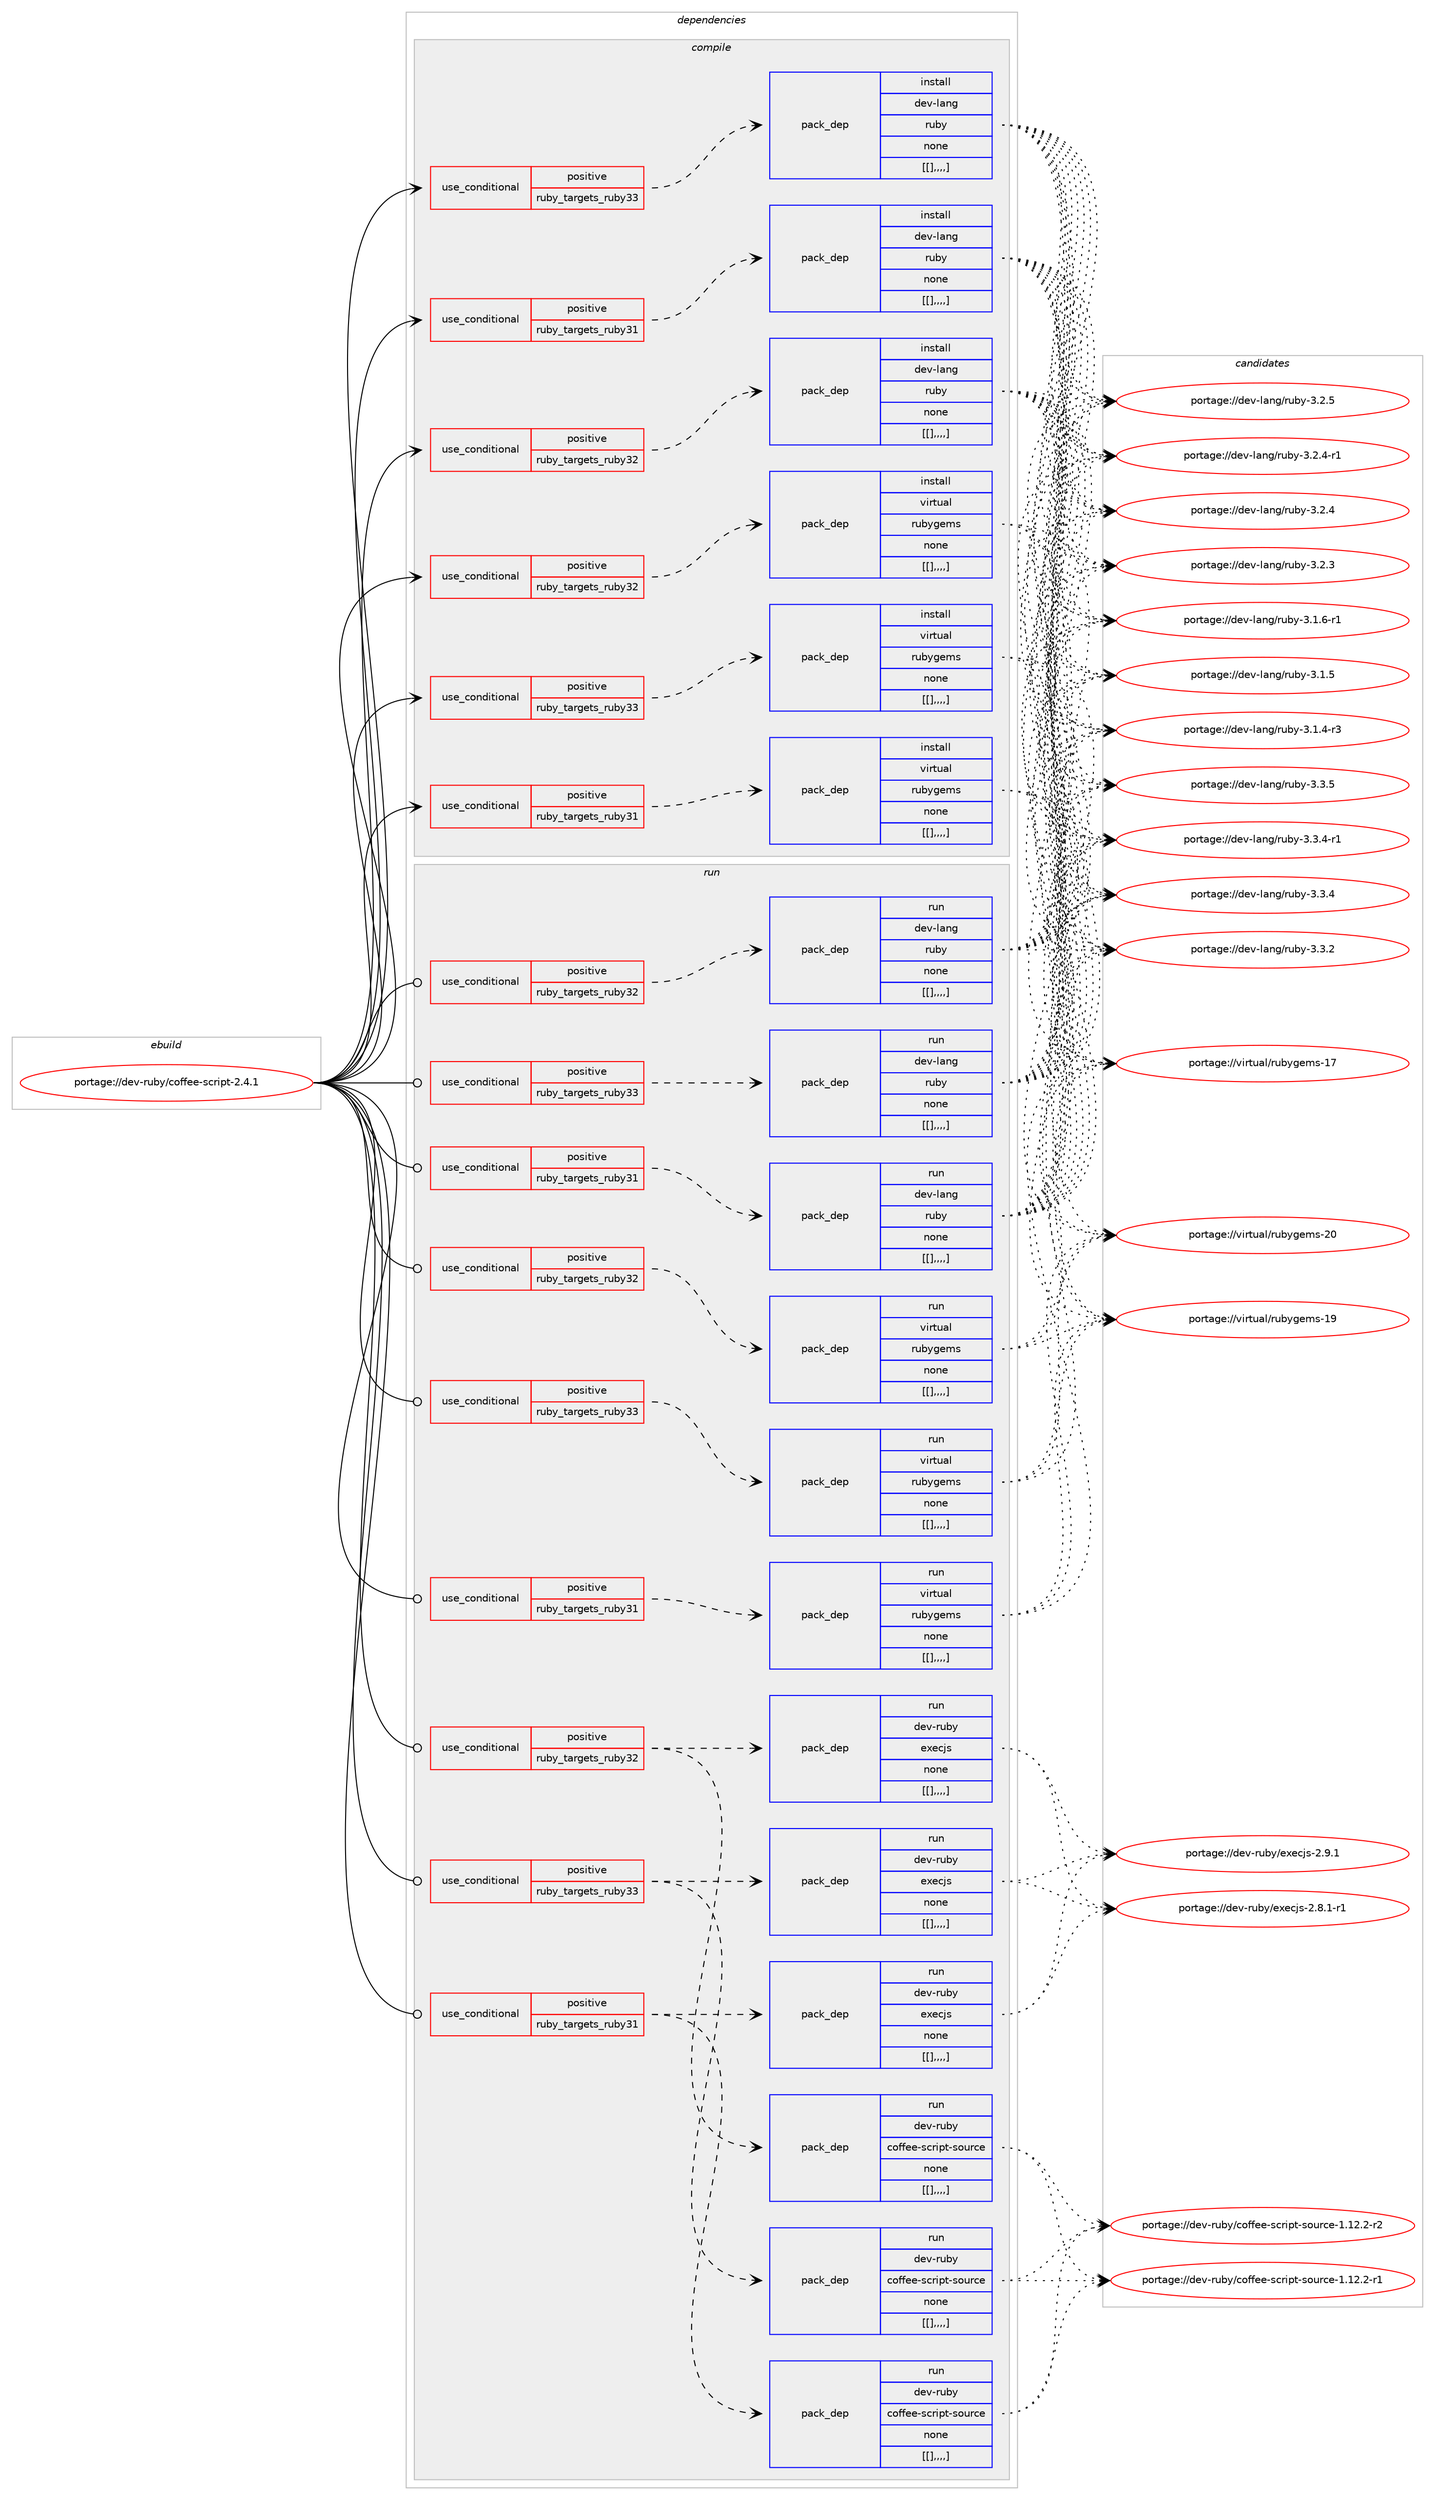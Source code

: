 digraph prolog {

# *************
# Graph options
# *************

newrank=true;
concentrate=true;
compound=true;
graph [rankdir=LR,fontname=Helvetica,fontsize=10,ranksep=1.5];#, ranksep=2.5, nodesep=0.2];
edge  [arrowhead=vee];
node  [fontname=Helvetica,fontsize=10];

# **********
# The ebuild
# **********

subgraph cluster_leftcol {
color=gray;
label=<<i>ebuild</i>>;
id [label="portage://dev-ruby/coffee-script-2.4.1", color=red, width=4, href="../dev-ruby/coffee-script-2.4.1.svg"];
}

# ****************
# The dependencies
# ****************

subgraph cluster_midcol {
color=gray;
label=<<i>dependencies</i>>;
subgraph cluster_compile {
fillcolor="#eeeeee";
style=filled;
label=<<i>compile</i>>;
subgraph cond46985 {
dependency182143 [label=<<TABLE BORDER="0" CELLBORDER="1" CELLSPACING="0" CELLPADDING="4"><TR><TD ROWSPAN="3" CELLPADDING="10">use_conditional</TD></TR><TR><TD>positive</TD></TR><TR><TD>ruby_targets_ruby31</TD></TR></TABLE>>, shape=none, color=red];
subgraph pack133872 {
dependency182144 [label=<<TABLE BORDER="0" CELLBORDER="1" CELLSPACING="0" CELLPADDING="4" WIDTH="220"><TR><TD ROWSPAN="6" CELLPADDING="30">pack_dep</TD></TR><TR><TD WIDTH="110">install</TD></TR><TR><TD>dev-lang</TD></TR><TR><TD>ruby</TD></TR><TR><TD>none</TD></TR><TR><TD>[[],,,,]</TD></TR></TABLE>>, shape=none, color=blue];
}
dependency182143:e -> dependency182144:w [weight=20,style="dashed",arrowhead="vee"];
}
id:e -> dependency182143:w [weight=20,style="solid",arrowhead="vee"];
subgraph cond46986 {
dependency182145 [label=<<TABLE BORDER="0" CELLBORDER="1" CELLSPACING="0" CELLPADDING="4"><TR><TD ROWSPAN="3" CELLPADDING="10">use_conditional</TD></TR><TR><TD>positive</TD></TR><TR><TD>ruby_targets_ruby31</TD></TR></TABLE>>, shape=none, color=red];
subgraph pack133873 {
dependency182146 [label=<<TABLE BORDER="0" CELLBORDER="1" CELLSPACING="0" CELLPADDING="4" WIDTH="220"><TR><TD ROWSPAN="6" CELLPADDING="30">pack_dep</TD></TR><TR><TD WIDTH="110">install</TD></TR><TR><TD>virtual</TD></TR><TR><TD>rubygems</TD></TR><TR><TD>none</TD></TR><TR><TD>[[],,,,]</TD></TR></TABLE>>, shape=none, color=blue];
}
dependency182145:e -> dependency182146:w [weight=20,style="dashed",arrowhead="vee"];
}
id:e -> dependency182145:w [weight=20,style="solid",arrowhead="vee"];
subgraph cond46987 {
dependency182147 [label=<<TABLE BORDER="0" CELLBORDER="1" CELLSPACING="0" CELLPADDING="4"><TR><TD ROWSPAN="3" CELLPADDING="10">use_conditional</TD></TR><TR><TD>positive</TD></TR><TR><TD>ruby_targets_ruby32</TD></TR></TABLE>>, shape=none, color=red];
subgraph pack133874 {
dependency182148 [label=<<TABLE BORDER="0" CELLBORDER="1" CELLSPACING="0" CELLPADDING="4" WIDTH="220"><TR><TD ROWSPAN="6" CELLPADDING="30">pack_dep</TD></TR><TR><TD WIDTH="110">install</TD></TR><TR><TD>dev-lang</TD></TR><TR><TD>ruby</TD></TR><TR><TD>none</TD></TR><TR><TD>[[],,,,]</TD></TR></TABLE>>, shape=none, color=blue];
}
dependency182147:e -> dependency182148:w [weight=20,style="dashed",arrowhead="vee"];
}
id:e -> dependency182147:w [weight=20,style="solid",arrowhead="vee"];
subgraph cond46988 {
dependency182149 [label=<<TABLE BORDER="0" CELLBORDER="1" CELLSPACING="0" CELLPADDING="4"><TR><TD ROWSPAN="3" CELLPADDING="10">use_conditional</TD></TR><TR><TD>positive</TD></TR><TR><TD>ruby_targets_ruby32</TD></TR></TABLE>>, shape=none, color=red];
subgraph pack133875 {
dependency182150 [label=<<TABLE BORDER="0" CELLBORDER="1" CELLSPACING="0" CELLPADDING="4" WIDTH="220"><TR><TD ROWSPAN="6" CELLPADDING="30">pack_dep</TD></TR><TR><TD WIDTH="110">install</TD></TR><TR><TD>virtual</TD></TR><TR><TD>rubygems</TD></TR><TR><TD>none</TD></TR><TR><TD>[[],,,,]</TD></TR></TABLE>>, shape=none, color=blue];
}
dependency182149:e -> dependency182150:w [weight=20,style="dashed",arrowhead="vee"];
}
id:e -> dependency182149:w [weight=20,style="solid",arrowhead="vee"];
subgraph cond46989 {
dependency182151 [label=<<TABLE BORDER="0" CELLBORDER="1" CELLSPACING="0" CELLPADDING="4"><TR><TD ROWSPAN="3" CELLPADDING="10">use_conditional</TD></TR><TR><TD>positive</TD></TR><TR><TD>ruby_targets_ruby33</TD></TR></TABLE>>, shape=none, color=red];
subgraph pack133876 {
dependency182152 [label=<<TABLE BORDER="0" CELLBORDER="1" CELLSPACING="0" CELLPADDING="4" WIDTH="220"><TR><TD ROWSPAN="6" CELLPADDING="30">pack_dep</TD></TR><TR><TD WIDTH="110">install</TD></TR><TR><TD>dev-lang</TD></TR><TR><TD>ruby</TD></TR><TR><TD>none</TD></TR><TR><TD>[[],,,,]</TD></TR></TABLE>>, shape=none, color=blue];
}
dependency182151:e -> dependency182152:w [weight=20,style="dashed",arrowhead="vee"];
}
id:e -> dependency182151:w [weight=20,style="solid",arrowhead="vee"];
subgraph cond46990 {
dependency182153 [label=<<TABLE BORDER="0" CELLBORDER="1" CELLSPACING="0" CELLPADDING="4"><TR><TD ROWSPAN="3" CELLPADDING="10">use_conditional</TD></TR><TR><TD>positive</TD></TR><TR><TD>ruby_targets_ruby33</TD></TR></TABLE>>, shape=none, color=red];
subgraph pack133877 {
dependency182154 [label=<<TABLE BORDER="0" CELLBORDER="1" CELLSPACING="0" CELLPADDING="4" WIDTH="220"><TR><TD ROWSPAN="6" CELLPADDING="30">pack_dep</TD></TR><TR><TD WIDTH="110">install</TD></TR><TR><TD>virtual</TD></TR><TR><TD>rubygems</TD></TR><TR><TD>none</TD></TR><TR><TD>[[],,,,]</TD></TR></TABLE>>, shape=none, color=blue];
}
dependency182153:e -> dependency182154:w [weight=20,style="dashed",arrowhead="vee"];
}
id:e -> dependency182153:w [weight=20,style="solid",arrowhead="vee"];
}
subgraph cluster_compileandrun {
fillcolor="#eeeeee";
style=filled;
label=<<i>compile and run</i>>;
}
subgraph cluster_run {
fillcolor="#eeeeee";
style=filled;
label=<<i>run</i>>;
subgraph cond46991 {
dependency182155 [label=<<TABLE BORDER="0" CELLBORDER="1" CELLSPACING="0" CELLPADDING="4"><TR><TD ROWSPAN="3" CELLPADDING="10">use_conditional</TD></TR><TR><TD>positive</TD></TR><TR><TD>ruby_targets_ruby31</TD></TR></TABLE>>, shape=none, color=red];
subgraph pack133878 {
dependency182156 [label=<<TABLE BORDER="0" CELLBORDER="1" CELLSPACING="0" CELLPADDING="4" WIDTH="220"><TR><TD ROWSPAN="6" CELLPADDING="30">pack_dep</TD></TR><TR><TD WIDTH="110">run</TD></TR><TR><TD>dev-lang</TD></TR><TR><TD>ruby</TD></TR><TR><TD>none</TD></TR><TR><TD>[[],,,,]</TD></TR></TABLE>>, shape=none, color=blue];
}
dependency182155:e -> dependency182156:w [weight=20,style="dashed",arrowhead="vee"];
}
id:e -> dependency182155:w [weight=20,style="solid",arrowhead="odot"];
subgraph cond46992 {
dependency182157 [label=<<TABLE BORDER="0" CELLBORDER="1" CELLSPACING="0" CELLPADDING="4"><TR><TD ROWSPAN="3" CELLPADDING="10">use_conditional</TD></TR><TR><TD>positive</TD></TR><TR><TD>ruby_targets_ruby31</TD></TR></TABLE>>, shape=none, color=red];
subgraph pack133879 {
dependency182158 [label=<<TABLE BORDER="0" CELLBORDER="1" CELLSPACING="0" CELLPADDING="4" WIDTH="220"><TR><TD ROWSPAN="6" CELLPADDING="30">pack_dep</TD></TR><TR><TD WIDTH="110">run</TD></TR><TR><TD>dev-ruby</TD></TR><TR><TD>coffee-script-source</TD></TR><TR><TD>none</TD></TR><TR><TD>[[],,,,]</TD></TR></TABLE>>, shape=none, color=blue];
}
dependency182157:e -> dependency182158:w [weight=20,style="dashed",arrowhead="vee"];
subgraph pack133880 {
dependency182159 [label=<<TABLE BORDER="0" CELLBORDER="1" CELLSPACING="0" CELLPADDING="4" WIDTH="220"><TR><TD ROWSPAN="6" CELLPADDING="30">pack_dep</TD></TR><TR><TD WIDTH="110">run</TD></TR><TR><TD>dev-ruby</TD></TR><TR><TD>execjs</TD></TR><TR><TD>none</TD></TR><TR><TD>[[],,,,]</TD></TR></TABLE>>, shape=none, color=blue];
}
dependency182157:e -> dependency182159:w [weight=20,style="dashed",arrowhead="vee"];
}
id:e -> dependency182157:w [weight=20,style="solid",arrowhead="odot"];
subgraph cond46993 {
dependency182160 [label=<<TABLE BORDER="0" CELLBORDER="1" CELLSPACING="0" CELLPADDING="4"><TR><TD ROWSPAN="3" CELLPADDING="10">use_conditional</TD></TR><TR><TD>positive</TD></TR><TR><TD>ruby_targets_ruby31</TD></TR></TABLE>>, shape=none, color=red];
subgraph pack133881 {
dependency182161 [label=<<TABLE BORDER="0" CELLBORDER="1" CELLSPACING="0" CELLPADDING="4" WIDTH="220"><TR><TD ROWSPAN="6" CELLPADDING="30">pack_dep</TD></TR><TR><TD WIDTH="110">run</TD></TR><TR><TD>virtual</TD></TR><TR><TD>rubygems</TD></TR><TR><TD>none</TD></TR><TR><TD>[[],,,,]</TD></TR></TABLE>>, shape=none, color=blue];
}
dependency182160:e -> dependency182161:w [weight=20,style="dashed",arrowhead="vee"];
}
id:e -> dependency182160:w [weight=20,style="solid",arrowhead="odot"];
subgraph cond46994 {
dependency182162 [label=<<TABLE BORDER="0" CELLBORDER="1" CELLSPACING="0" CELLPADDING="4"><TR><TD ROWSPAN="3" CELLPADDING="10">use_conditional</TD></TR><TR><TD>positive</TD></TR><TR><TD>ruby_targets_ruby32</TD></TR></TABLE>>, shape=none, color=red];
subgraph pack133882 {
dependency182163 [label=<<TABLE BORDER="0" CELLBORDER="1" CELLSPACING="0" CELLPADDING="4" WIDTH="220"><TR><TD ROWSPAN="6" CELLPADDING="30">pack_dep</TD></TR><TR><TD WIDTH="110">run</TD></TR><TR><TD>dev-lang</TD></TR><TR><TD>ruby</TD></TR><TR><TD>none</TD></TR><TR><TD>[[],,,,]</TD></TR></TABLE>>, shape=none, color=blue];
}
dependency182162:e -> dependency182163:w [weight=20,style="dashed",arrowhead="vee"];
}
id:e -> dependency182162:w [weight=20,style="solid",arrowhead="odot"];
subgraph cond46995 {
dependency182164 [label=<<TABLE BORDER="0" CELLBORDER="1" CELLSPACING="0" CELLPADDING="4"><TR><TD ROWSPAN="3" CELLPADDING="10">use_conditional</TD></TR><TR><TD>positive</TD></TR><TR><TD>ruby_targets_ruby32</TD></TR></TABLE>>, shape=none, color=red];
subgraph pack133883 {
dependency182165 [label=<<TABLE BORDER="0" CELLBORDER="1" CELLSPACING="0" CELLPADDING="4" WIDTH="220"><TR><TD ROWSPAN="6" CELLPADDING="30">pack_dep</TD></TR><TR><TD WIDTH="110">run</TD></TR><TR><TD>dev-ruby</TD></TR><TR><TD>coffee-script-source</TD></TR><TR><TD>none</TD></TR><TR><TD>[[],,,,]</TD></TR></TABLE>>, shape=none, color=blue];
}
dependency182164:e -> dependency182165:w [weight=20,style="dashed",arrowhead="vee"];
subgraph pack133884 {
dependency182166 [label=<<TABLE BORDER="0" CELLBORDER="1" CELLSPACING="0" CELLPADDING="4" WIDTH="220"><TR><TD ROWSPAN="6" CELLPADDING="30">pack_dep</TD></TR><TR><TD WIDTH="110">run</TD></TR><TR><TD>dev-ruby</TD></TR><TR><TD>execjs</TD></TR><TR><TD>none</TD></TR><TR><TD>[[],,,,]</TD></TR></TABLE>>, shape=none, color=blue];
}
dependency182164:e -> dependency182166:w [weight=20,style="dashed",arrowhead="vee"];
}
id:e -> dependency182164:w [weight=20,style="solid",arrowhead="odot"];
subgraph cond46996 {
dependency182167 [label=<<TABLE BORDER="0" CELLBORDER="1" CELLSPACING="0" CELLPADDING="4"><TR><TD ROWSPAN="3" CELLPADDING="10">use_conditional</TD></TR><TR><TD>positive</TD></TR><TR><TD>ruby_targets_ruby32</TD></TR></TABLE>>, shape=none, color=red];
subgraph pack133885 {
dependency182168 [label=<<TABLE BORDER="0" CELLBORDER="1" CELLSPACING="0" CELLPADDING="4" WIDTH="220"><TR><TD ROWSPAN="6" CELLPADDING="30">pack_dep</TD></TR><TR><TD WIDTH="110">run</TD></TR><TR><TD>virtual</TD></TR><TR><TD>rubygems</TD></TR><TR><TD>none</TD></TR><TR><TD>[[],,,,]</TD></TR></TABLE>>, shape=none, color=blue];
}
dependency182167:e -> dependency182168:w [weight=20,style="dashed",arrowhead="vee"];
}
id:e -> dependency182167:w [weight=20,style="solid",arrowhead="odot"];
subgraph cond46997 {
dependency182169 [label=<<TABLE BORDER="0" CELLBORDER="1" CELLSPACING="0" CELLPADDING="4"><TR><TD ROWSPAN="3" CELLPADDING="10">use_conditional</TD></TR><TR><TD>positive</TD></TR><TR><TD>ruby_targets_ruby33</TD></TR></TABLE>>, shape=none, color=red];
subgraph pack133886 {
dependency182170 [label=<<TABLE BORDER="0" CELLBORDER="1" CELLSPACING="0" CELLPADDING="4" WIDTH="220"><TR><TD ROWSPAN="6" CELLPADDING="30">pack_dep</TD></TR><TR><TD WIDTH="110">run</TD></TR><TR><TD>dev-lang</TD></TR><TR><TD>ruby</TD></TR><TR><TD>none</TD></TR><TR><TD>[[],,,,]</TD></TR></TABLE>>, shape=none, color=blue];
}
dependency182169:e -> dependency182170:w [weight=20,style="dashed",arrowhead="vee"];
}
id:e -> dependency182169:w [weight=20,style="solid",arrowhead="odot"];
subgraph cond46998 {
dependency182171 [label=<<TABLE BORDER="0" CELLBORDER="1" CELLSPACING="0" CELLPADDING="4"><TR><TD ROWSPAN="3" CELLPADDING="10">use_conditional</TD></TR><TR><TD>positive</TD></TR><TR><TD>ruby_targets_ruby33</TD></TR></TABLE>>, shape=none, color=red];
subgraph pack133887 {
dependency182172 [label=<<TABLE BORDER="0" CELLBORDER="1" CELLSPACING="0" CELLPADDING="4" WIDTH="220"><TR><TD ROWSPAN="6" CELLPADDING="30">pack_dep</TD></TR><TR><TD WIDTH="110">run</TD></TR><TR><TD>dev-ruby</TD></TR><TR><TD>coffee-script-source</TD></TR><TR><TD>none</TD></TR><TR><TD>[[],,,,]</TD></TR></TABLE>>, shape=none, color=blue];
}
dependency182171:e -> dependency182172:w [weight=20,style="dashed",arrowhead="vee"];
subgraph pack133888 {
dependency182173 [label=<<TABLE BORDER="0" CELLBORDER="1" CELLSPACING="0" CELLPADDING="4" WIDTH="220"><TR><TD ROWSPAN="6" CELLPADDING="30">pack_dep</TD></TR><TR><TD WIDTH="110">run</TD></TR><TR><TD>dev-ruby</TD></TR><TR><TD>execjs</TD></TR><TR><TD>none</TD></TR><TR><TD>[[],,,,]</TD></TR></TABLE>>, shape=none, color=blue];
}
dependency182171:e -> dependency182173:w [weight=20,style="dashed",arrowhead="vee"];
}
id:e -> dependency182171:w [weight=20,style="solid",arrowhead="odot"];
subgraph cond46999 {
dependency182174 [label=<<TABLE BORDER="0" CELLBORDER="1" CELLSPACING="0" CELLPADDING="4"><TR><TD ROWSPAN="3" CELLPADDING="10">use_conditional</TD></TR><TR><TD>positive</TD></TR><TR><TD>ruby_targets_ruby33</TD></TR></TABLE>>, shape=none, color=red];
subgraph pack133889 {
dependency182175 [label=<<TABLE BORDER="0" CELLBORDER="1" CELLSPACING="0" CELLPADDING="4" WIDTH="220"><TR><TD ROWSPAN="6" CELLPADDING="30">pack_dep</TD></TR><TR><TD WIDTH="110">run</TD></TR><TR><TD>virtual</TD></TR><TR><TD>rubygems</TD></TR><TR><TD>none</TD></TR><TR><TD>[[],,,,]</TD></TR></TABLE>>, shape=none, color=blue];
}
dependency182174:e -> dependency182175:w [weight=20,style="dashed",arrowhead="vee"];
}
id:e -> dependency182174:w [weight=20,style="solid",arrowhead="odot"];
}
}

# **************
# The candidates
# **************

subgraph cluster_choices {
rank=same;
color=gray;
label=<<i>candidates</i>>;

subgraph choice133872 {
color=black;
nodesep=1;
choice10010111845108971101034711411798121455146514653 [label="portage://dev-lang/ruby-3.3.5", color=red, width=4,href="../dev-lang/ruby-3.3.5.svg"];
choice100101118451089711010347114117981214551465146524511449 [label="portage://dev-lang/ruby-3.3.4-r1", color=red, width=4,href="../dev-lang/ruby-3.3.4-r1.svg"];
choice10010111845108971101034711411798121455146514652 [label="portage://dev-lang/ruby-3.3.4", color=red, width=4,href="../dev-lang/ruby-3.3.4.svg"];
choice10010111845108971101034711411798121455146514650 [label="portage://dev-lang/ruby-3.3.2", color=red, width=4,href="../dev-lang/ruby-3.3.2.svg"];
choice10010111845108971101034711411798121455146504653 [label="portage://dev-lang/ruby-3.2.5", color=red, width=4,href="../dev-lang/ruby-3.2.5.svg"];
choice100101118451089711010347114117981214551465046524511449 [label="portage://dev-lang/ruby-3.2.4-r1", color=red, width=4,href="../dev-lang/ruby-3.2.4-r1.svg"];
choice10010111845108971101034711411798121455146504652 [label="portage://dev-lang/ruby-3.2.4", color=red, width=4,href="../dev-lang/ruby-3.2.4.svg"];
choice10010111845108971101034711411798121455146504651 [label="portage://dev-lang/ruby-3.2.3", color=red, width=4,href="../dev-lang/ruby-3.2.3.svg"];
choice100101118451089711010347114117981214551464946544511449 [label="portage://dev-lang/ruby-3.1.6-r1", color=red, width=4,href="../dev-lang/ruby-3.1.6-r1.svg"];
choice10010111845108971101034711411798121455146494653 [label="portage://dev-lang/ruby-3.1.5", color=red, width=4,href="../dev-lang/ruby-3.1.5.svg"];
choice100101118451089711010347114117981214551464946524511451 [label="portage://dev-lang/ruby-3.1.4-r3", color=red, width=4,href="../dev-lang/ruby-3.1.4-r3.svg"];
dependency182144:e -> choice10010111845108971101034711411798121455146514653:w [style=dotted,weight="100"];
dependency182144:e -> choice100101118451089711010347114117981214551465146524511449:w [style=dotted,weight="100"];
dependency182144:e -> choice10010111845108971101034711411798121455146514652:w [style=dotted,weight="100"];
dependency182144:e -> choice10010111845108971101034711411798121455146514650:w [style=dotted,weight="100"];
dependency182144:e -> choice10010111845108971101034711411798121455146504653:w [style=dotted,weight="100"];
dependency182144:e -> choice100101118451089711010347114117981214551465046524511449:w [style=dotted,weight="100"];
dependency182144:e -> choice10010111845108971101034711411798121455146504652:w [style=dotted,weight="100"];
dependency182144:e -> choice10010111845108971101034711411798121455146504651:w [style=dotted,weight="100"];
dependency182144:e -> choice100101118451089711010347114117981214551464946544511449:w [style=dotted,weight="100"];
dependency182144:e -> choice10010111845108971101034711411798121455146494653:w [style=dotted,weight="100"];
dependency182144:e -> choice100101118451089711010347114117981214551464946524511451:w [style=dotted,weight="100"];
}
subgraph choice133873 {
color=black;
nodesep=1;
choice118105114116117971084711411798121103101109115455048 [label="portage://virtual/rubygems-20", color=red, width=4,href="../virtual/rubygems-20.svg"];
choice118105114116117971084711411798121103101109115454957 [label="portage://virtual/rubygems-19", color=red, width=4,href="../virtual/rubygems-19.svg"];
choice118105114116117971084711411798121103101109115454955 [label="portage://virtual/rubygems-17", color=red, width=4,href="../virtual/rubygems-17.svg"];
dependency182146:e -> choice118105114116117971084711411798121103101109115455048:w [style=dotted,weight="100"];
dependency182146:e -> choice118105114116117971084711411798121103101109115454957:w [style=dotted,weight="100"];
dependency182146:e -> choice118105114116117971084711411798121103101109115454955:w [style=dotted,weight="100"];
}
subgraph choice133874 {
color=black;
nodesep=1;
choice10010111845108971101034711411798121455146514653 [label="portage://dev-lang/ruby-3.3.5", color=red, width=4,href="../dev-lang/ruby-3.3.5.svg"];
choice100101118451089711010347114117981214551465146524511449 [label="portage://dev-lang/ruby-3.3.4-r1", color=red, width=4,href="../dev-lang/ruby-3.3.4-r1.svg"];
choice10010111845108971101034711411798121455146514652 [label="portage://dev-lang/ruby-3.3.4", color=red, width=4,href="../dev-lang/ruby-3.3.4.svg"];
choice10010111845108971101034711411798121455146514650 [label="portage://dev-lang/ruby-3.3.2", color=red, width=4,href="../dev-lang/ruby-3.3.2.svg"];
choice10010111845108971101034711411798121455146504653 [label="portage://dev-lang/ruby-3.2.5", color=red, width=4,href="../dev-lang/ruby-3.2.5.svg"];
choice100101118451089711010347114117981214551465046524511449 [label="portage://dev-lang/ruby-3.2.4-r1", color=red, width=4,href="../dev-lang/ruby-3.2.4-r1.svg"];
choice10010111845108971101034711411798121455146504652 [label="portage://dev-lang/ruby-3.2.4", color=red, width=4,href="../dev-lang/ruby-3.2.4.svg"];
choice10010111845108971101034711411798121455146504651 [label="portage://dev-lang/ruby-3.2.3", color=red, width=4,href="../dev-lang/ruby-3.2.3.svg"];
choice100101118451089711010347114117981214551464946544511449 [label="portage://dev-lang/ruby-3.1.6-r1", color=red, width=4,href="../dev-lang/ruby-3.1.6-r1.svg"];
choice10010111845108971101034711411798121455146494653 [label="portage://dev-lang/ruby-3.1.5", color=red, width=4,href="../dev-lang/ruby-3.1.5.svg"];
choice100101118451089711010347114117981214551464946524511451 [label="portage://dev-lang/ruby-3.1.4-r3", color=red, width=4,href="../dev-lang/ruby-3.1.4-r3.svg"];
dependency182148:e -> choice10010111845108971101034711411798121455146514653:w [style=dotted,weight="100"];
dependency182148:e -> choice100101118451089711010347114117981214551465146524511449:w [style=dotted,weight="100"];
dependency182148:e -> choice10010111845108971101034711411798121455146514652:w [style=dotted,weight="100"];
dependency182148:e -> choice10010111845108971101034711411798121455146514650:w [style=dotted,weight="100"];
dependency182148:e -> choice10010111845108971101034711411798121455146504653:w [style=dotted,weight="100"];
dependency182148:e -> choice100101118451089711010347114117981214551465046524511449:w [style=dotted,weight="100"];
dependency182148:e -> choice10010111845108971101034711411798121455146504652:w [style=dotted,weight="100"];
dependency182148:e -> choice10010111845108971101034711411798121455146504651:w [style=dotted,weight="100"];
dependency182148:e -> choice100101118451089711010347114117981214551464946544511449:w [style=dotted,weight="100"];
dependency182148:e -> choice10010111845108971101034711411798121455146494653:w [style=dotted,weight="100"];
dependency182148:e -> choice100101118451089711010347114117981214551464946524511451:w [style=dotted,weight="100"];
}
subgraph choice133875 {
color=black;
nodesep=1;
choice118105114116117971084711411798121103101109115455048 [label="portage://virtual/rubygems-20", color=red, width=4,href="../virtual/rubygems-20.svg"];
choice118105114116117971084711411798121103101109115454957 [label="portage://virtual/rubygems-19", color=red, width=4,href="../virtual/rubygems-19.svg"];
choice118105114116117971084711411798121103101109115454955 [label="portage://virtual/rubygems-17", color=red, width=4,href="../virtual/rubygems-17.svg"];
dependency182150:e -> choice118105114116117971084711411798121103101109115455048:w [style=dotted,weight="100"];
dependency182150:e -> choice118105114116117971084711411798121103101109115454957:w [style=dotted,weight="100"];
dependency182150:e -> choice118105114116117971084711411798121103101109115454955:w [style=dotted,weight="100"];
}
subgraph choice133876 {
color=black;
nodesep=1;
choice10010111845108971101034711411798121455146514653 [label="portage://dev-lang/ruby-3.3.5", color=red, width=4,href="../dev-lang/ruby-3.3.5.svg"];
choice100101118451089711010347114117981214551465146524511449 [label="portage://dev-lang/ruby-3.3.4-r1", color=red, width=4,href="../dev-lang/ruby-3.3.4-r1.svg"];
choice10010111845108971101034711411798121455146514652 [label="portage://dev-lang/ruby-3.3.4", color=red, width=4,href="../dev-lang/ruby-3.3.4.svg"];
choice10010111845108971101034711411798121455146514650 [label="portage://dev-lang/ruby-3.3.2", color=red, width=4,href="../dev-lang/ruby-3.3.2.svg"];
choice10010111845108971101034711411798121455146504653 [label="portage://dev-lang/ruby-3.2.5", color=red, width=4,href="../dev-lang/ruby-3.2.5.svg"];
choice100101118451089711010347114117981214551465046524511449 [label="portage://dev-lang/ruby-3.2.4-r1", color=red, width=4,href="../dev-lang/ruby-3.2.4-r1.svg"];
choice10010111845108971101034711411798121455146504652 [label="portage://dev-lang/ruby-3.2.4", color=red, width=4,href="../dev-lang/ruby-3.2.4.svg"];
choice10010111845108971101034711411798121455146504651 [label="portage://dev-lang/ruby-3.2.3", color=red, width=4,href="../dev-lang/ruby-3.2.3.svg"];
choice100101118451089711010347114117981214551464946544511449 [label="portage://dev-lang/ruby-3.1.6-r1", color=red, width=4,href="../dev-lang/ruby-3.1.6-r1.svg"];
choice10010111845108971101034711411798121455146494653 [label="portage://dev-lang/ruby-3.1.5", color=red, width=4,href="../dev-lang/ruby-3.1.5.svg"];
choice100101118451089711010347114117981214551464946524511451 [label="portage://dev-lang/ruby-3.1.4-r3", color=red, width=4,href="../dev-lang/ruby-3.1.4-r3.svg"];
dependency182152:e -> choice10010111845108971101034711411798121455146514653:w [style=dotted,weight="100"];
dependency182152:e -> choice100101118451089711010347114117981214551465146524511449:w [style=dotted,weight="100"];
dependency182152:e -> choice10010111845108971101034711411798121455146514652:w [style=dotted,weight="100"];
dependency182152:e -> choice10010111845108971101034711411798121455146514650:w [style=dotted,weight="100"];
dependency182152:e -> choice10010111845108971101034711411798121455146504653:w [style=dotted,weight="100"];
dependency182152:e -> choice100101118451089711010347114117981214551465046524511449:w [style=dotted,weight="100"];
dependency182152:e -> choice10010111845108971101034711411798121455146504652:w [style=dotted,weight="100"];
dependency182152:e -> choice10010111845108971101034711411798121455146504651:w [style=dotted,weight="100"];
dependency182152:e -> choice100101118451089711010347114117981214551464946544511449:w [style=dotted,weight="100"];
dependency182152:e -> choice10010111845108971101034711411798121455146494653:w [style=dotted,weight="100"];
dependency182152:e -> choice100101118451089711010347114117981214551464946524511451:w [style=dotted,weight="100"];
}
subgraph choice133877 {
color=black;
nodesep=1;
choice118105114116117971084711411798121103101109115455048 [label="portage://virtual/rubygems-20", color=red, width=4,href="../virtual/rubygems-20.svg"];
choice118105114116117971084711411798121103101109115454957 [label="portage://virtual/rubygems-19", color=red, width=4,href="../virtual/rubygems-19.svg"];
choice118105114116117971084711411798121103101109115454955 [label="portage://virtual/rubygems-17", color=red, width=4,href="../virtual/rubygems-17.svg"];
dependency182154:e -> choice118105114116117971084711411798121103101109115455048:w [style=dotted,weight="100"];
dependency182154:e -> choice118105114116117971084711411798121103101109115454957:w [style=dotted,weight="100"];
dependency182154:e -> choice118105114116117971084711411798121103101109115454955:w [style=dotted,weight="100"];
}
subgraph choice133878 {
color=black;
nodesep=1;
choice10010111845108971101034711411798121455146514653 [label="portage://dev-lang/ruby-3.3.5", color=red, width=4,href="../dev-lang/ruby-3.3.5.svg"];
choice100101118451089711010347114117981214551465146524511449 [label="portage://dev-lang/ruby-3.3.4-r1", color=red, width=4,href="../dev-lang/ruby-3.3.4-r1.svg"];
choice10010111845108971101034711411798121455146514652 [label="portage://dev-lang/ruby-3.3.4", color=red, width=4,href="../dev-lang/ruby-3.3.4.svg"];
choice10010111845108971101034711411798121455146514650 [label="portage://dev-lang/ruby-3.3.2", color=red, width=4,href="../dev-lang/ruby-3.3.2.svg"];
choice10010111845108971101034711411798121455146504653 [label="portage://dev-lang/ruby-3.2.5", color=red, width=4,href="../dev-lang/ruby-3.2.5.svg"];
choice100101118451089711010347114117981214551465046524511449 [label="portage://dev-lang/ruby-3.2.4-r1", color=red, width=4,href="../dev-lang/ruby-3.2.4-r1.svg"];
choice10010111845108971101034711411798121455146504652 [label="portage://dev-lang/ruby-3.2.4", color=red, width=4,href="../dev-lang/ruby-3.2.4.svg"];
choice10010111845108971101034711411798121455146504651 [label="portage://dev-lang/ruby-3.2.3", color=red, width=4,href="../dev-lang/ruby-3.2.3.svg"];
choice100101118451089711010347114117981214551464946544511449 [label="portage://dev-lang/ruby-3.1.6-r1", color=red, width=4,href="../dev-lang/ruby-3.1.6-r1.svg"];
choice10010111845108971101034711411798121455146494653 [label="portage://dev-lang/ruby-3.1.5", color=red, width=4,href="../dev-lang/ruby-3.1.5.svg"];
choice100101118451089711010347114117981214551464946524511451 [label="portage://dev-lang/ruby-3.1.4-r3", color=red, width=4,href="../dev-lang/ruby-3.1.4-r3.svg"];
dependency182156:e -> choice10010111845108971101034711411798121455146514653:w [style=dotted,weight="100"];
dependency182156:e -> choice100101118451089711010347114117981214551465146524511449:w [style=dotted,weight="100"];
dependency182156:e -> choice10010111845108971101034711411798121455146514652:w [style=dotted,weight="100"];
dependency182156:e -> choice10010111845108971101034711411798121455146514650:w [style=dotted,weight="100"];
dependency182156:e -> choice10010111845108971101034711411798121455146504653:w [style=dotted,weight="100"];
dependency182156:e -> choice100101118451089711010347114117981214551465046524511449:w [style=dotted,weight="100"];
dependency182156:e -> choice10010111845108971101034711411798121455146504652:w [style=dotted,weight="100"];
dependency182156:e -> choice10010111845108971101034711411798121455146504651:w [style=dotted,weight="100"];
dependency182156:e -> choice100101118451089711010347114117981214551464946544511449:w [style=dotted,weight="100"];
dependency182156:e -> choice10010111845108971101034711411798121455146494653:w [style=dotted,weight="100"];
dependency182156:e -> choice100101118451089711010347114117981214551464946524511451:w [style=dotted,weight="100"];
}
subgraph choice133879 {
color=black;
nodesep=1;
choice1001011184511411798121479911110210210110145115991141051121164511511111711499101454946495046504511450 [label="portage://dev-ruby/coffee-script-source-1.12.2-r2", color=red, width=4,href="../dev-ruby/coffee-script-source-1.12.2-r2.svg"];
choice1001011184511411798121479911110210210110145115991141051121164511511111711499101454946495046504511449 [label="portage://dev-ruby/coffee-script-source-1.12.2-r1", color=red, width=4,href="../dev-ruby/coffee-script-source-1.12.2-r1.svg"];
dependency182158:e -> choice1001011184511411798121479911110210210110145115991141051121164511511111711499101454946495046504511450:w [style=dotted,weight="100"];
dependency182158:e -> choice1001011184511411798121479911110210210110145115991141051121164511511111711499101454946495046504511449:w [style=dotted,weight="100"];
}
subgraph choice133880 {
color=black;
nodesep=1;
choice10010111845114117981214710112010199106115455046574649 [label="portage://dev-ruby/execjs-2.9.1", color=red, width=4,href="../dev-ruby/execjs-2.9.1.svg"];
choice100101118451141179812147101120101991061154550465646494511449 [label="portage://dev-ruby/execjs-2.8.1-r1", color=red, width=4,href="../dev-ruby/execjs-2.8.1-r1.svg"];
dependency182159:e -> choice10010111845114117981214710112010199106115455046574649:w [style=dotted,weight="100"];
dependency182159:e -> choice100101118451141179812147101120101991061154550465646494511449:w [style=dotted,weight="100"];
}
subgraph choice133881 {
color=black;
nodesep=1;
choice118105114116117971084711411798121103101109115455048 [label="portage://virtual/rubygems-20", color=red, width=4,href="../virtual/rubygems-20.svg"];
choice118105114116117971084711411798121103101109115454957 [label="portage://virtual/rubygems-19", color=red, width=4,href="../virtual/rubygems-19.svg"];
choice118105114116117971084711411798121103101109115454955 [label="portage://virtual/rubygems-17", color=red, width=4,href="../virtual/rubygems-17.svg"];
dependency182161:e -> choice118105114116117971084711411798121103101109115455048:w [style=dotted,weight="100"];
dependency182161:e -> choice118105114116117971084711411798121103101109115454957:w [style=dotted,weight="100"];
dependency182161:e -> choice118105114116117971084711411798121103101109115454955:w [style=dotted,weight="100"];
}
subgraph choice133882 {
color=black;
nodesep=1;
choice10010111845108971101034711411798121455146514653 [label="portage://dev-lang/ruby-3.3.5", color=red, width=4,href="../dev-lang/ruby-3.3.5.svg"];
choice100101118451089711010347114117981214551465146524511449 [label="portage://dev-lang/ruby-3.3.4-r1", color=red, width=4,href="../dev-lang/ruby-3.3.4-r1.svg"];
choice10010111845108971101034711411798121455146514652 [label="portage://dev-lang/ruby-3.3.4", color=red, width=4,href="../dev-lang/ruby-3.3.4.svg"];
choice10010111845108971101034711411798121455146514650 [label="portage://dev-lang/ruby-3.3.2", color=red, width=4,href="../dev-lang/ruby-3.3.2.svg"];
choice10010111845108971101034711411798121455146504653 [label="portage://dev-lang/ruby-3.2.5", color=red, width=4,href="../dev-lang/ruby-3.2.5.svg"];
choice100101118451089711010347114117981214551465046524511449 [label="portage://dev-lang/ruby-3.2.4-r1", color=red, width=4,href="../dev-lang/ruby-3.2.4-r1.svg"];
choice10010111845108971101034711411798121455146504652 [label="portage://dev-lang/ruby-3.2.4", color=red, width=4,href="../dev-lang/ruby-3.2.4.svg"];
choice10010111845108971101034711411798121455146504651 [label="portage://dev-lang/ruby-3.2.3", color=red, width=4,href="../dev-lang/ruby-3.2.3.svg"];
choice100101118451089711010347114117981214551464946544511449 [label="portage://dev-lang/ruby-3.1.6-r1", color=red, width=4,href="../dev-lang/ruby-3.1.6-r1.svg"];
choice10010111845108971101034711411798121455146494653 [label="portage://dev-lang/ruby-3.1.5", color=red, width=4,href="../dev-lang/ruby-3.1.5.svg"];
choice100101118451089711010347114117981214551464946524511451 [label="portage://dev-lang/ruby-3.1.4-r3", color=red, width=4,href="../dev-lang/ruby-3.1.4-r3.svg"];
dependency182163:e -> choice10010111845108971101034711411798121455146514653:w [style=dotted,weight="100"];
dependency182163:e -> choice100101118451089711010347114117981214551465146524511449:w [style=dotted,weight="100"];
dependency182163:e -> choice10010111845108971101034711411798121455146514652:w [style=dotted,weight="100"];
dependency182163:e -> choice10010111845108971101034711411798121455146514650:w [style=dotted,weight="100"];
dependency182163:e -> choice10010111845108971101034711411798121455146504653:w [style=dotted,weight="100"];
dependency182163:e -> choice100101118451089711010347114117981214551465046524511449:w [style=dotted,weight="100"];
dependency182163:e -> choice10010111845108971101034711411798121455146504652:w [style=dotted,weight="100"];
dependency182163:e -> choice10010111845108971101034711411798121455146504651:w [style=dotted,weight="100"];
dependency182163:e -> choice100101118451089711010347114117981214551464946544511449:w [style=dotted,weight="100"];
dependency182163:e -> choice10010111845108971101034711411798121455146494653:w [style=dotted,weight="100"];
dependency182163:e -> choice100101118451089711010347114117981214551464946524511451:w [style=dotted,weight="100"];
}
subgraph choice133883 {
color=black;
nodesep=1;
choice1001011184511411798121479911110210210110145115991141051121164511511111711499101454946495046504511450 [label="portage://dev-ruby/coffee-script-source-1.12.2-r2", color=red, width=4,href="../dev-ruby/coffee-script-source-1.12.2-r2.svg"];
choice1001011184511411798121479911110210210110145115991141051121164511511111711499101454946495046504511449 [label="portage://dev-ruby/coffee-script-source-1.12.2-r1", color=red, width=4,href="../dev-ruby/coffee-script-source-1.12.2-r1.svg"];
dependency182165:e -> choice1001011184511411798121479911110210210110145115991141051121164511511111711499101454946495046504511450:w [style=dotted,weight="100"];
dependency182165:e -> choice1001011184511411798121479911110210210110145115991141051121164511511111711499101454946495046504511449:w [style=dotted,weight="100"];
}
subgraph choice133884 {
color=black;
nodesep=1;
choice10010111845114117981214710112010199106115455046574649 [label="portage://dev-ruby/execjs-2.9.1", color=red, width=4,href="../dev-ruby/execjs-2.9.1.svg"];
choice100101118451141179812147101120101991061154550465646494511449 [label="portage://dev-ruby/execjs-2.8.1-r1", color=red, width=4,href="../dev-ruby/execjs-2.8.1-r1.svg"];
dependency182166:e -> choice10010111845114117981214710112010199106115455046574649:w [style=dotted,weight="100"];
dependency182166:e -> choice100101118451141179812147101120101991061154550465646494511449:w [style=dotted,weight="100"];
}
subgraph choice133885 {
color=black;
nodesep=1;
choice118105114116117971084711411798121103101109115455048 [label="portage://virtual/rubygems-20", color=red, width=4,href="../virtual/rubygems-20.svg"];
choice118105114116117971084711411798121103101109115454957 [label="portage://virtual/rubygems-19", color=red, width=4,href="../virtual/rubygems-19.svg"];
choice118105114116117971084711411798121103101109115454955 [label="portage://virtual/rubygems-17", color=red, width=4,href="../virtual/rubygems-17.svg"];
dependency182168:e -> choice118105114116117971084711411798121103101109115455048:w [style=dotted,weight="100"];
dependency182168:e -> choice118105114116117971084711411798121103101109115454957:w [style=dotted,weight="100"];
dependency182168:e -> choice118105114116117971084711411798121103101109115454955:w [style=dotted,weight="100"];
}
subgraph choice133886 {
color=black;
nodesep=1;
choice10010111845108971101034711411798121455146514653 [label="portage://dev-lang/ruby-3.3.5", color=red, width=4,href="../dev-lang/ruby-3.3.5.svg"];
choice100101118451089711010347114117981214551465146524511449 [label="portage://dev-lang/ruby-3.3.4-r1", color=red, width=4,href="../dev-lang/ruby-3.3.4-r1.svg"];
choice10010111845108971101034711411798121455146514652 [label="portage://dev-lang/ruby-3.3.4", color=red, width=4,href="../dev-lang/ruby-3.3.4.svg"];
choice10010111845108971101034711411798121455146514650 [label="portage://dev-lang/ruby-3.3.2", color=red, width=4,href="../dev-lang/ruby-3.3.2.svg"];
choice10010111845108971101034711411798121455146504653 [label="portage://dev-lang/ruby-3.2.5", color=red, width=4,href="../dev-lang/ruby-3.2.5.svg"];
choice100101118451089711010347114117981214551465046524511449 [label="portage://dev-lang/ruby-3.2.4-r1", color=red, width=4,href="../dev-lang/ruby-3.2.4-r1.svg"];
choice10010111845108971101034711411798121455146504652 [label="portage://dev-lang/ruby-3.2.4", color=red, width=4,href="../dev-lang/ruby-3.2.4.svg"];
choice10010111845108971101034711411798121455146504651 [label="portage://dev-lang/ruby-3.2.3", color=red, width=4,href="../dev-lang/ruby-3.2.3.svg"];
choice100101118451089711010347114117981214551464946544511449 [label="portage://dev-lang/ruby-3.1.6-r1", color=red, width=4,href="../dev-lang/ruby-3.1.6-r1.svg"];
choice10010111845108971101034711411798121455146494653 [label="portage://dev-lang/ruby-3.1.5", color=red, width=4,href="../dev-lang/ruby-3.1.5.svg"];
choice100101118451089711010347114117981214551464946524511451 [label="portage://dev-lang/ruby-3.1.4-r3", color=red, width=4,href="../dev-lang/ruby-3.1.4-r3.svg"];
dependency182170:e -> choice10010111845108971101034711411798121455146514653:w [style=dotted,weight="100"];
dependency182170:e -> choice100101118451089711010347114117981214551465146524511449:w [style=dotted,weight="100"];
dependency182170:e -> choice10010111845108971101034711411798121455146514652:w [style=dotted,weight="100"];
dependency182170:e -> choice10010111845108971101034711411798121455146514650:w [style=dotted,weight="100"];
dependency182170:e -> choice10010111845108971101034711411798121455146504653:w [style=dotted,weight="100"];
dependency182170:e -> choice100101118451089711010347114117981214551465046524511449:w [style=dotted,weight="100"];
dependency182170:e -> choice10010111845108971101034711411798121455146504652:w [style=dotted,weight="100"];
dependency182170:e -> choice10010111845108971101034711411798121455146504651:w [style=dotted,weight="100"];
dependency182170:e -> choice100101118451089711010347114117981214551464946544511449:w [style=dotted,weight="100"];
dependency182170:e -> choice10010111845108971101034711411798121455146494653:w [style=dotted,weight="100"];
dependency182170:e -> choice100101118451089711010347114117981214551464946524511451:w [style=dotted,weight="100"];
}
subgraph choice133887 {
color=black;
nodesep=1;
choice1001011184511411798121479911110210210110145115991141051121164511511111711499101454946495046504511450 [label="portage://dev-ruby/coffee-script-source-1.12.2-r2", color=red, width=4,href="../dev-ruby/coffee-script-source-1.12.2-r2.svg"];
choice1001011184511411798121479911110210210110145115991141051121164511511111711499101454946495046504511449 [label="portage://dev-ruby/coffee-script-source-1.12.2-r1", color=red, width=4,href="../dev-ruby/coffee-script-source-1.12.2-r1.svg"];
dependency182172:e -> choice1001011184511411798121479911110210210110145115991141051121164511511111711499101454946495046504511450:w [style=dotted,weight="100"];
dependency182172:e -> choice1001011184511411798121479911110210210110145115991141051121164511511111711499101454946495046504511449:w [style=dotted,weight="100"];
}
subgraph choice133888 {
color=black;
nodesep=1;
choice10010111845114117981214710112010199106115455046574649 [label="portage://dev-ruby/execjs-2.9.1", color=red, width=4,href="../dev-ruby/execjs-2.9.1.svg"];
choice100101118451141179812147101120101991061154550465646494511449 [label="portage://dev-ruby/execjs-2.8.1-r1", color=red, width=4,href="../dev-ruby/execjs-2.8.1-r1.svg"];
dependency182173:e -> choice10010111845114117981214710112010199106115455046574649:w [style=dotted,weight="100"];
dependency182173:e -> choice100101118451141179812147101120101991061154550465646494511449:w [style=dotted,weight="100"];
}
subgraph choice133889 {
color=black;
nodesep=1;
choice118105114116117971084711411798121103101109115455048 [label="portage://virtual/rubygems-20", color=red, width=4,href="../virtual/rubygems-20.svg"];
choice118105114116117971084711411798121103101109115454957 [label="portage://virtual/rubygems-19", color=red, width=4,href="../virtual/rubygems-19.svg"];
choice118105114116117971084711411798121103101109115454955 [label="portage://virtual/rubygems-17", color=red, width=4,href="../virtual/rubygems-17.svg"];
dependency182175:e -> choice118105114116117971084711411798121103101109115455048:w [style=dotted,weight="100"];
dependency182175:e -> choice118105114116117971084711411798121103101109115454957:w [style=dotted,weight="100"];
dependency182175:e -> choice118105114116117971084711411798121103101109115454955:w [style=dotted,weight="100"];
}
}

}
